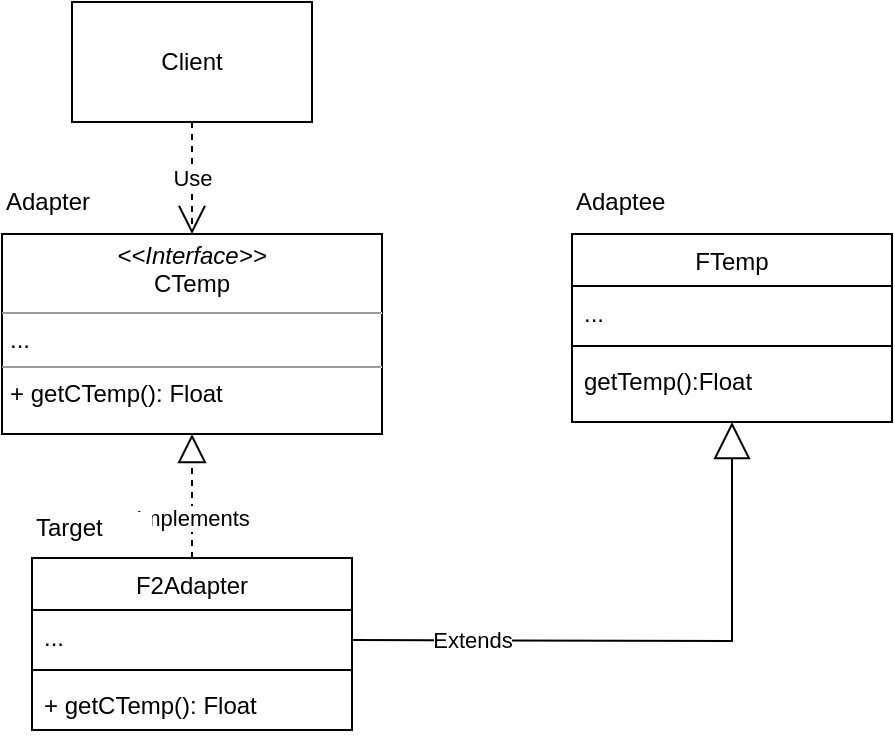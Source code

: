 <mxfile version="20.8.16" type="device" pages="3"><diagram id="C5RBs43oDa-KdzZeNtuy" name="适配器模式-类适配器"><mxGraphModel dx="1114" dy="999" grid="1" gridSize="10" guides="1" tooltips="1" connect="1" arrows="1" fold="1" page="1" pageScale="1" pageWidth="827" pageHeight="1169" math="0" shadow="0"><root><mxCell id="WIyWlLk6GJQsqaUBKTNV-0"/><mxCell id="WIyWlLk6GJQsqaUBKTNV-1" parent="WIyWlLk6GJQsqaUBKTNV-0"/><mxCell id="zkfFHV4jXpPFQw0GAbJ--17" value="FTemp" style="swimlane;fontStyle=0;align=center;verticalAlign=top;childLayout=stackLayout;horizontal=1;startSize=26;horizontalStack=0;resizeParent=1;resizeLast=0;collapsible=1;marginBottom=0;rounded=0;shadow=0;strokeWidth=1;" parent="WIyWlLk6GJQsqaUBKTNV-1" vertex="1"><mxGeometry x="490" y="190" width="160" height="94" as="geometry"><mxRectangle x="550" y="140" width="160" height="26" as="alternateBounds"/></mxGeometry></mxCell><mxCell id="zkfFHV4jXpPFQw0GAbJ--21" value="..." style="text;align=left;verticalAlign=top;spacingLeft=4;spacingRight=4;overflow=hidden;rotatable=0;points=[[0,0.5],[1,0.5]];portConstraint=eastwest;rounded=0;shadow=0;html=0;" parent="zkfFHV4jXpPFQw0GAbJ--17" vertex="1"><mxGeometry y="26" width="160" height="26" as="geometry"/></mxCell><mxCell id="zkfFHV4jXpPFQw0GAbJ--23" value="" style="line;html=1;strokeWidth=1;align=left;verticalAlign=middle;spacingTop=-1;spacingLeft=3;spacingRight=3;rotatable=0;labelPosition=right;points=[];portConstraint=eastwest;" parent="zkfFHV4jXpPFQw0GAbJ--17" vertex="1"><mxGeometry y="52" width="160" height="8" as="geometry"/></mxCell><mxCell id="zkfFHV4jXpPFQw0GAbJ--25" value="getTemp():Float" style="text;align=left;verticalAlign=top;spacingLeft=4;spacingRight=4;overflow=hidden;rotatable=0;points=[[0,0.5],[1,0.5]];portConstraint=eastwest;" parent="zkfFHV4jXpPFQw0GAbJ--17" vertex="1"><mxGeometry y="60" width="160" height="26" as="geometry"/></mxCell><mxCell id="dg-AuYZb92m1_FSDgqJT-0" value="Client" style="rounded=0;whiteSpace=wrap;html=1;" parent="WIyWlLk6GJQsqaUBKTNV-1" vertex="1"><mxGeometry x="240" y="74" width="120" height="60" as="geometry"/></mxCell><mxCell id="dg-AuYZb92m1_FSDgqJT-1" value="Use" style="endArrow=open;endSize=12;dashed=1;html=1;rounded=0;exitX=0.5;exitY=1;exitDx=0;exitDy=0;entryX=0.5;entryY=0;entryDx=0;entryDy=0;" parent="WIyWlLk6GJQsqaUBKTNV-1" source="dg-AuYZb92m1_FSDgqJT-0" target="dg-AuYZb92m1_FSDgqJT-4" edge="1"><mxGeometry width="160" relative="1" as="geometry"><mxPoint x="330" y="554" as="sourcePoint"/><mxPoint x="300" y="190" as="targetPoint"/></mxGeometry></mxCell><mxCell id="dg-AuYZb92m1_FSDgqJT-4" value="&lt;p style=&quot;margin:0px;margin-top:4px;text-align:center;&quot;&gt;&lt;i&gt;&amp;lt;&amp;lt;Interface&amp;gt;&amp;gt;&lt;/i&gt;&lt;br&gt;CTemp&lt;/p&gt;&lt;hr size=&quot;1&quot;&gt;&lt;p style=&quot;margin:0px;margin-left:4px;&quot;&gt;...&lt;/p&gt;&lt;hr size=&quot;1&quot;&gt;&lt;p style=&quot;margin:0px;margin-left:4px;&quot;&gt;+ getCTemp(): Float&lt;br&gt;&lt;/p&gt;" style="verticalAlign=top;align=left;overflow=fill;fontSize=12;fontFamily=Helvetica;html=1;" parent="WIyWlLk6GJQsqaUBKTNV-1" vertex="1"><mxGeometry x="205" y="190" width="190" height="100" as="geometry"/></mxCell><mxCell id="dg-AuYZb92m1_FSDgqJT-5" value="Extends" style="endArrow=block;endSize=16;endFill=0;html=1;rounded=0;entryX=0.5;entryY=1;entryDx=0;entryDy=0;exitX=1;exitY=0.5;exitDx=0;exitDy=0;strokeColor=default;edgeStyle=orthogonalEdgeStyle;" parent="WIyWlLk6GJQsqaUBKTNV-1" target="zkfFHV4jXpPFQw0GAbJ--17" edge="1"><mxGeometry x="-0.599" width="160" relative="1" as="geometry"><mxPoint x="380" y="393" as="sourcePoint"/><mxPoint x="490" y="554" as="targetPoint"/><mxPoint as="offset"/></mxGeometry></mxCell><mxCell id="dg-AuYZb92m1_FSDgqJT-6" value="F2Adapter" style="swimlane;fontStyle=0;align=center;verticalAlign=top;childLayout=stackLayout;horizontal=1;startSize=26;horizontalStack=0;resizeParent=1;resizeParentMax=0;resizeLast=0;collapsible=1;marginBottom=0;" parent="WIyWlLk6GJQsqaUBKTNV-1" vertex="1"><mxGeometry x="220" y="352" width="160" height="86" as="geometry"><mxRectangle x="220" y="300" width="100" height="30" as="alternateBounds"/></mxGeometry></mxCell><mxCell id="dg-AuYZb92m1_FSDgqJT-7" value="..." style="text;strokeColor=none;fillColor=none;align=left;verticalAlign=top;spacingLeft=4;spacingRight=4;overflow=hidden;rotatable=0;points=[[0,0.5],[1,0.5]];portConstraint=eastwest;" parent="dg-AuYZb92m1_FSDgqJT-6" vertex="1"><mxGeometry y="26" width="160" height="26" as="geometry"/></mxCell><mxCell id="dg-AuYZb92m1_FSDgqJT-8" value="" style="line;strokeWidth=1;fillColor=none;align=left;verticalAlign=middle;spacingTop=-1;spacingLeft=3;spacingRight=3;rotatable=0;labelPosition=right;points=[];portConstraint=eastwest;strokeColor=inherit;" parent="dg-AuYZb92m1_FSDgqJT-6" vertex="1"><mxGeometry y="52" width="160" height="8" as="geometry"/></mxCell><mxCell id="dg-AuYZb92m1_FSDgqJT-9" value="+ getCTemp(): Float" style="text;strokeColor=none;fillColor=none;align=left;verticalAlign=top;spacingLeft=4;spacingRight=4;overflow=hidden;rotatable=0;points=[[0,0.5],[1,0.5]];portConstraint=eastwest;" parent="dg-AuYZb92m1_FSDgqJT-6" vertex="1"><mxGeometry y="60" width="160" height="26" as="geometry"/></mxCell><mxCell id="dg-AuYZb92m1_FSDgqJT-10" value="" style="endArrow=block;dashed=1;endFill=0;endSize=12;html=1;rounded=0;strokeColor=default;entryX=0.5;entryY=1;entryDx=0;entryDy=0;exitX=0.5;exitY=0;exitDx=0;exitDy=0;edgeStyle=orthogonalEdgeStyle;" parent="WIyWlLk6GJQsqaUBKTNV-1" source="dg-AuYZb92m1_FSDgqJT-6" target="dg-AuYZb92m1_FSDgqJT-4" edge="1"><mxGeometry width="160" relative="1" as="geometry"><mxPoint x="330" y="554" as="sourcePoint"/><mxPoint x="490" y="554" as="targetPoint"/></mxGeometry></mxCell><mxCell id="qHxudh-R3Dp74FlSUoIB-1" value="Implements" style="edgeLabel;html=1;align=center;verticalAlign=middle;resizable=0;points=[];" parent="dg-AuYZb92m1_FSDgqJT-10" vertex="1" connectable="0"><mxGeometry x="-0.333" relative="1" as="geometry"><mxPoint as="offset"/></mxGeometry></mxCell><mxCell id="dg-AuYZb92m1_FSDgqJT-13" value="Target" style="rounded=0;whiteSpace=wrap;html=1;strokeColor=none;align=left;" parent="WIyWlLk6GJQsqaUBKTNV-1" vertex="1"><mxGeometry x="220" y="329" width="60" height="15" as="geometry"/></mxCell><mxCell id="dg-AuYZb92m1_FSDgqJT-14" value="Adapter" style="rounded=0;whiteSpace=wrap;html=1;strokeColor=none;align=left;" parent="WIyWlLk6GJQsqaUBKTNV-1" vertex="1"><mxGeometry x="205" y="166" width="80" height="15" as="geometry"/></mxCell><mxCell id="dg-AuYZb92m1_FSDgqJT-15" value="Adaptee" style="rounded=0;whiteSpace=wrap;html=1;strokeColor=none;align=left;" parent="WIyWlLk6GJQsqaUBKTNV-1" vertex="1"><mxGeometry x="490" y="164" width="120" height="19" as="geometry"/></mxCell></root></mxGraphModel></diagram><diagram name="适配器模式-对象适配器" id="U4ifjzNSTIUSVsl8Af91"><mxGraphModel dx="1114" dy="999" grid="1" gridSize="10" guides="1" tooltips="1" connect="1" arrows="1" fold="1" page="1" pageScale="1" pageWidth="827" pageHeight="1169" math="0" shadow="0"><root><mxCell id="dT6uFsihCDOkrvmsJsry-0"/><mxCell id="dT6uFsihCDOkrvmsJsry-1" parent="dT6uFsihCDOkrvmsJsry-0"/><mxCell id="dT6uFsihCDOkrvmsJsry-2" value="FTemp" style="swimlane;fontStyle=0;align=center;verticalAlign=top;childLayout=stackLayout;horizontal=1;startSize=26;horizontalStack=0;resizeParent=1;resizeLast=0;collapsible=1;marginBottom=0;rounded=0;shadow=0;strokeWidth=1;" parent="dT6uFsihCDOkrvmsJsry-1" vertex="1"><mxGeometry x="490" y="190" width="160" height="94" as="geometry"><mxRectangle x="550" y="140" width="160" height="26" as="alternateBounds"/></mxGeometry></mxCell><mxCell id="dT6uFsihCDOkrvmsJsry-3" value="..." style="text;align=left;verticalAlign=top;spacingLeft=4;spacingRight=4;overflow=hidden;rotatable=0;points=[[0,0.5],[1,0.5]];portConstraint=eastwest;rounded=0;shadow=0;html=0;" parent="dT6uFsihCDOkrvmsJsry-2" vertex="1"><mxGeometry y="26" width="160" height="26" as="geometry"/></mxCell><mxCell id="dT6uFsihCDOkrvmsJsry-4" value="" style="line;html=1;strokeWidth=1;align=left;verticalAlign=middle;spacingTop=-1;spacingLeft=3;spacingRight=3;rotatable=0;labelPosition=right;points=[];portConstraint=eastwest;" parent="dT6uFsihCDOkrvmsJsry-2" vertex="1"><mxGeometry y="52" width="160" height="8" as="geometry"/></mxCell><mxCell id="dT6uFsihCDOkrvmsJsry-5" value="getTemp():Float" style="text;align=left;verticalAlign=top;spacingLeft=4;spacingRight=4;overflow=hidden;rotatable=0;points=[[0,0.5],[1,0.5]];portConstraint=eastwest;" parent="dT6uFsihCDOkrvmsJsry-2" vertex="1"><mxGeometry y="60" width="160" height="26" as="geometry"/></mxCell><mxCell id="dT6uFsihCDOkrvmsJsry-6" value="Client" style="rounded=0;whiteSpace=wrap;html=1;" parent="dT6uFsihCDOkrvmsJsry-1" vertex="1"><mxGeometry x="240" y="74" width="120" height="60" as="geometry"/></mxCell><mxCell id="dT6uFsihCDOkrvmsJsry-7" value="Use" style="endArrow=open;endSize=12;dashed=1;html=1;rounded=0;exitX=0.5;exitY=1;exitDx=0;exitDy=0;entryX=0.5;entryY=0;entryDx=0;entryDy=0;" parent="dT6uFsihCDOkrvmsJsry-1" source="dT6uFsihCDOkrvmsJsry-6" target="dT6uFsihCDOkrvmsJsry-8" edge="1"><mxGeometry width="160" relative="1" as="geometry"><mxPoint x="330" y="554" as="sourcePoint"/><mxPoint x="300" y="190" as="targetPoint"/></mxGeometry></mxCell><mxCell id="dT6uFsihCDOkrvmsJsry-8" value="&lt;p style=&quot;margin:0px;margin-top:4px;text-align:center;&quot;&gt;&lt;i&gt;&amp;lt;&amp;lt;Interface&amp;gt;&amp;gt;&lt;/i&gt;&lt;br&gt;CTemp&lt;/p&gt;&lt;hr size=&quot;1&quot;&gt;&lt;p style=&quot;margin:0px;margin-left:4px;&quot;&gt;...&lt;/p&gt;&lt;hr size=&quot;1&quot;&gt;&lt;p style=&quot;margin:0px;margin-left:4px;&quot;&gt;+ getCTemp(): Float&lt;br&gt;&lt;/p&gt;" style="verticalAlign=top;align=left;overflow=fill;fontSize=12;fontFamily=Helvetica;html=1;" parent="dT6uFsihCDOkrvmsJsry-1" vertex="1"><mxGeometry x="205" y="190" width="190" height="100" as="geometry"/></mxCell><mxCell id="dT6uFsihCDOkrvmsJsry-10" value="F2Adapter" style="swimlane;fontStyle=0;align=center;verticalAlign=top;childLayout=stackLayout;horizontal=1;startSize=26;horizontalStack=0;resizeParent=1;resizeParentMax=0;resizeLast=0;collapsible=1;marginBottom=0;" parent="dT6uFsihCDOkrvmsJsry-1" vertex="1"><mxGeometry x="220" y="349" width="160" height="86" as="geometry"><mxRectangle x="220" y="300" width="100" height="30" as="alternateBounds"/></mxGeometry></mxCell><mxCell id="dT6uFsihCDOkrvmsJsry-11" value="+ adaptee:FTemp" style="text;strokeColor=none;fillColor=none;align=left;verticalAlign=top;spacingLeft=4;spacingRight=4;overflow=hidden;rotatable=0;points=[[0,0.5],[1,0.5]];portConstraint=eastwest;" parent="dT6uFsihCDOkrvmsJsry-10" vertex="1"><mxGeometry y="26" width="160" height="26" as="geometry"/></mxCell><mxCell id="dT6uFsihCDOkrvmsJsry-12" value="" style="line;strokeWidth=1;fillColor=none;align=left;verticalAlign=middle;spacingTop=-1;spacingLeft=3;spacingRight=3;rotatable=0;labelPosition=right;points=[];portConstraint=eastwest;strokeColor=inherit;" parent="dT6uFsihCDOkrvmsJsry-10" vertex="1"><mxGeometry y="52" width="160" height="8" as="geometry"/></mxCell><mxCell id="dT6uFsihCDOkrvmsJsry-13" value="+ getCTemp(): Float" style="text;strokeColor=none;fillColor=none;align=left;verticalAlign=top;spacingLeft=4;spacingRight=4;overflow=hidden;rotatable=0;points=[[0,0.5],[1,0.5]];portConstraint=eastwest;" parent="dT6uFsihCDOkrvmsJsry-10" vertex="1"><mxGeometry y="60" width="160" height="26" as="geometry"/></mxCell><mxCell id="dT6uFsihCDOkrvmsJsry-14" value="" style="endArrow=block;dashed=1;endFill=0;endSize=12;html=1;rounded=0;strokeColor=default;entryX=0.5;entryY=1;entryDx=0;entryDy=0;exitX=0.5;exitY=0;exitDx=0;exitDy=0;edgeStyle=orthogonalEdgeStyle;" parent="dT6uFsihCDOkrvmsJsry-1" source="dT6uFsihCDOkrvmsJsry-10" target="dT6uFsihCDOkrvmsJsry-8" edge="1"><mxGeometry width="160" relative="1" as="geometry"><mxPoint x="330" y="554" as="sourcePoint"/><mxPoint x="490" y="554" as="targetPoint"/></mxGeometry></mxCell><mxCell id="dT6uFsihCDOkrvmsJsry-15" value="Target" style="rounded=0;whiteSpace=wrap;html=1;strokeColor=none;align=left;" parent="dT6uFsihCDOkrvmsJsry-1" vertex="1"><mxGeometry x="220" y="329" width="60" height="15" as="geometry"/></mxCell><mxCell id="dT6uFsihCDOkrvmsJsry-16" value="Adapter" style="rounded=0;whiteSpace=wrap;html=1;strokeColor=none;align=left;" parent="dT6uFsihCDOkrvmsJsry-1" vertex="1"><mxGeometry x="205" y="166" width="80" height="15" as="geometry"/></mxCell><mxCell id="dT6uFsihCDOkrvmsJsry-17" value="Adaptee" style="rounded=0;whiteSpace=wrap;html=1;strokeColor=none;align=left;" parent="dT6uFsihCDOkrvmsJsry-1" vertex="1"><mxGeometry x="490" y="164" width="120" height="19" as="geometry"/></mxCell><mxCell id="fprfL_LzNbnJTUYUmjRX-0" value="Use" style="endArrow=open;endSize=12;dashed=1;html=1;rounded=0;strokeColor=default;exitX=1;exitY=0.5;exitDx=0;exitDy=0;entryX=0.5;entryY=1;entryDx=0;entryDy=0;edgeStyle=orthogonalEdgeStyle;" parent="dT6uFsihCDOkrvmsJsry-1" source="dT6uFsihCDOkrvmsJsry-11" target="dT6uFsihCDOkrvmsJsry-2" edge="1"><mxGeometry x="-0.446" width="160" relative="1" as="geometry"><mxPoint x="330" y="240" as="sourcePoint"/><mxPoint x="490" y="240" as="targetPoint"/><mxPoint as="offset"/></mxGeometry></mxCell></root></mxGraphModel></diagram><diagram id="MrY8D-yzfJm4FOlSMTBd" name="ContextWrapper"><mxGraphModel dx="1199" dy="999" grid="1" gridSize="10" guides="1" tooltips="1" connect="1" arrows="1" fold="1" page="1" pageScale="1" pageWidth="827" pageHeight="1169" math="0" shadow="0"><root><mxCell id="0"/><mxCell id="1" parent="0"/><mxCell id="-HKYs8yTqC1e-BvPA2OB-2" value="ContextImpl" style="html=1;" vertex="1" parent="1"><mxGeometry x="140" y="585" width="110" height="40" as="geometry"/></mxCell><mxCell id="-HKYs8yTqC1e-BvPA2OB-3" value="ContextWrapper" style="html=1;" vertex="1" parent="1"><mxGeometry x="330" y="585" width="110" height="40" as="geometry"/></mxCell><mxCell id="-HKYs8yTqC1e-BvPA2OB-4" value="Service" style="html=1;" vertex="1" parent="1"><mxGeometry x="330" y="720" width="110" height="40" as="geometry"/></mxCell><mxCell id="-HKYs8yTqC1e-BvPA2OB-5" value="Application" style="html=1;" vertex="1" parent="1"><mxGeometry x="470" y="720" width="110" height="40" as="geometry"/></mxCell><mxCell id="-HKYs8yTqC1e-BvPA2OB-6" value="ContextThemeWrapper" style="html=1;" vertex="1" parent="1"><mxGeometry x="140" y="720" width="130" height="40" as="geometry"/></mxCell><mxCell id="-HKYs8yTqC1e-BvPA2OB-7" value="Activity" style="html=1;" vertex="1" parent="1"><mxGeometry x="150" y="800" width="110" height="40" as="geometry"/></mxCell><mxCell id="-HKYs8yTqC1e-BvPA2OB-8" value="Extends" style="endArrow=open;endSize=16;endFill=0;html=1;rounded=0;exitX=0.5;exitY=0;exitDx=0;exitDy=0;" edge="1" parent="1" source="-HKYs8yTqC1e-BvPA2OB-4"><mxGeometry width="160" relative="1" as="geometry"><mxPoint x="210" y="510" as="sourcePoint"/><mxPoint x="385" y="625" as="targetPoint"/></mxGeometry></mxCell><mxCell id="-HKYs8yTqC1e-BvPA2OB-9" value="Extends" style="endArrow=open;endSize=16;endFill=0;html=1;rounded=0;exitX=0.5;exitY=0;exitDx=0;exitDy=0;entryX=0.75;entryY=1;entryDx=0;entryDy=0;" edge="1" parent="1" source="-HKYs8yTqC1e-BvPA2OB-5" target="-HKYs8yTqC1e-BvPA2OB-3"><mxGeometry width="160" relative="1" as="geometry"><mxPoint x="225" y="730" as="sourcePoint"/><mxPoint x="367.5" y="635" as="targetPoint"/></mxGeometry></mxCell><mxCell id="-HKYs8yTqC1e-BvPA2OB-10" value="Extends" style="endArrow=open;endSize=16;endFill=0;html=1;rounded=0;exitX=0.5;exitY=0;exitDx=0;exitDy=0;entryX=0.2;entryY=1.025;entryDx=0;entryDy=0;entryPerimeter=0;" edge="1" parent="1" source="-HKYs8yTqC1e-BvPA2OB-6" target="-HKYs8yTqC1e-BvPA2OB-3"><mxGeometry width="160" relative="1" as="geometry"><mxPoint x="535" y="730" as="sourcePoint"/><mxPoint x="422.5" y="635" as="targetPoint"/></mxGeometry></mxCell><mxCell id="-HKYs8yTqC1e-BvPA2OB-11" value="Extends" style="endArrow=open;endSize=16;endFill=0;html=1;rounded=0;exitX=0.5;exitY=0;exitDx=0;exitDy=0;" edge="1" parent="1" source="-HKYs8yTqC1e-BvPA2OB-3" target="-HKYs8yTqC1e-BvPA2OB-13"><mxGeometry width="160" relative="1" as="geometry"><mxPoint x="535" y="730" as="sourcePoint"/><mxPoint x="332.5" y="520" as="targetPoint"/></mxGeometry></mxCell><mxCell id="-HKYs8yTqC1e-BvPA2OB-12" value="Extends" style="endArrow=open;endSize=16;endFill=0;html=1;rounded=0;exitX=0.5;exitY=0;exitDx=0;exitDy=0;entryX=0.25;entryY=1;entryDx=0;entryDy=0;" edge="1" parent="1" source="-HKYs8yTqC1e-BvPA2OB-2" target="-HKYs8yTqC1e-BvPA2OB-13"><mxGeometry width="160" relative="1" as="geometry"><mxPoint x="545" y="740" as="sourcePoint"/><mxPoint x="277.5" y="520" as="targetPoint"/></mxGeometry></mxCell><mxCell id="-HKYs8yTqC1e-BvPA2OB-13" value="«interface»&lt;br&gt;&lt;b&gt;Context&lt;/b&gt;" style="html=1;" vertex="1" parent="1"><mxGeometry x="240" y="470" width="110" height="50" as="geometry"/></mxCell><mxCell id="-HKYs8yTqC1e-BvPA2OB-14" value="Use" style="endArrow=open;endSize=12;dashed=1;html=1;rounded=0;exitX=0;exitY=0.5;exitDx=0;exitDy=0;entryX=1;entryY=0.5;entryDx=0;entryDy=0;" edge="1" parent="1" source="-HKYs8yTqC1e-BvPA2OB-3" target="-HKYs8yTqC1e-BvPA2OB-2"><mxGeometry width="160" relative="1" as="geometry"><mxPoint x="380" y="510" as="sourcePoint"/><mxPoint x="540" y="510" as="targetPoint"/></mxGeometry></mxCell><mxCell id="-HKYs8yTqC1e-BvPA2OB-15" value="Extends" style="endArrow=open;endSize=16;endFill=0;html=1;rounded=0;exitX=0.5;exitY=0;exitDx=0;exitDy=0;entryX=0.5;entryY=1;entryDx=0;entryDy=0;" edge="1" parent="1" source="-HKYs8yTqC1e-BvPA2OB-7" target="-HKYs8yTqC1e-BvPA2OB-6"><mxGeometry width="160" relative="1" as="geometry"><mxPoint x="395" y="730" as="sourcePoint"/><mxPoint x="395" y="635" as="targetPoint"/></mxGeometry></mxCell></root></mxGraphModel></diagram></mxfile>